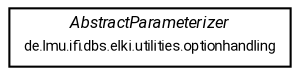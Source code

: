 #!/usr/local/bin/dot
#
# Class diagram 
# Generated by UMLGraph version R5_7_2-60-g0e99a6 (http://www.spinellis.gr/umlgraph/)
#

digraph G {
	graph [fontnames="svg"]
	edge [fontname="Roboto",fontsize=7,labelfontname="Roboto",labelfontsize=7,color="black"];
	node [fontname="Roboto",fontcolor="black",fontsize=8,shape=plaintext,margin=0,width=0,height=0];
	nodesep=0.15;
	ranksep=0.25;
	rankdir=LR;
	// de.lmu.ifi.dbs.elki.utilities.optionhandling.AbstractParameterizer
	c9788196 [label=<<table title="de.lmu.ifi.dbs.elki.utilities.optionhandling.AbstractParameterizer" border="0" cellborder="1" cellspacing="0" cellpadding="2" href="../../../utilities/optionhandling/AbstractParameterizer.html" target="_parent">
		<tr><td><table border="0" cellspacing="0" cellpadding="1">
		<tr><td align="center" balign="center"> <font face="Roboto"><i>AbstractParameterizer</i></font> </td></tr>
		<tr><td align="center" balign="center"> <font face="Roboto" point-size="7.0">de.lmu.ifi.dbs.elki.utilities.optionhandling</font> </td></tr>
		</table></td></tr>
		</table>>, URL="../../../utilities/optionhandling/AbstractParameterizer.html"];
}

